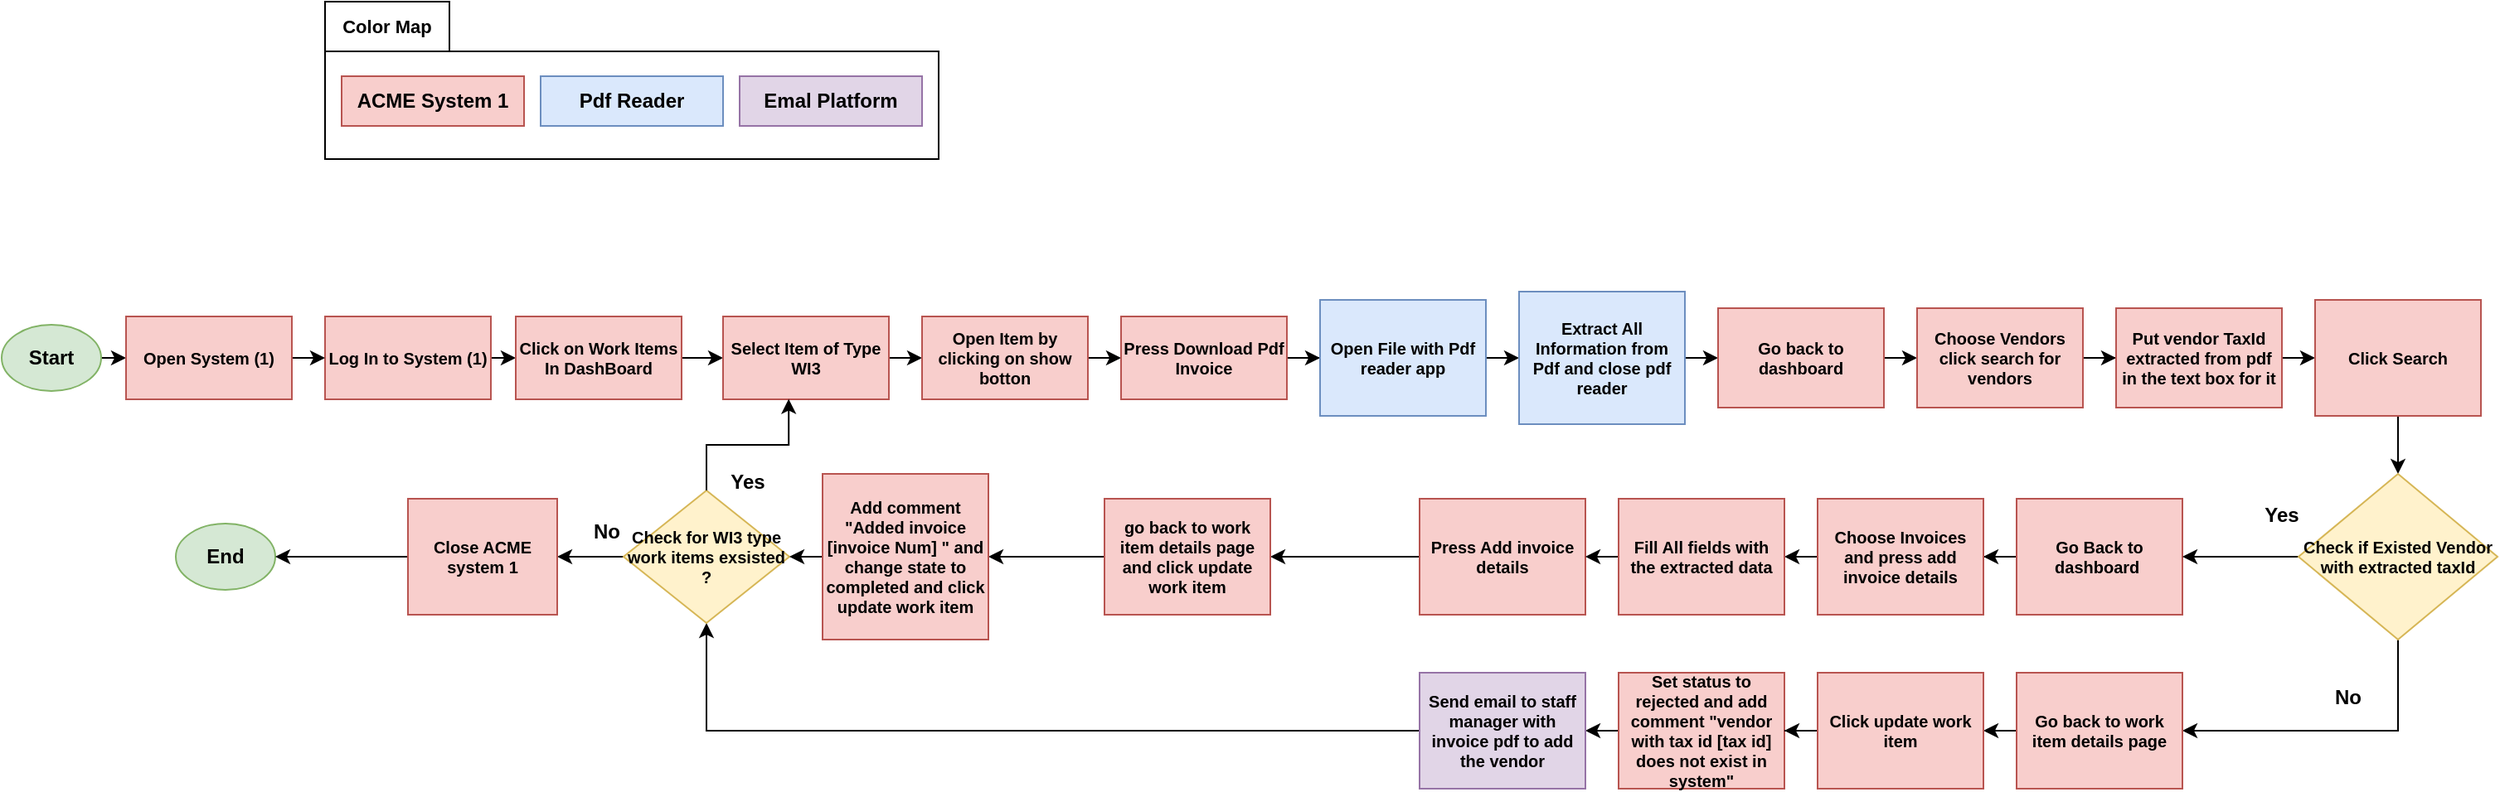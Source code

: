 <mxfile version="28.1.2">
  <diagram name="Page-1" id="OgczDqbIr2L5662pv4Uz">
    <mxGraphModel dx="1042" dy="626" grid="1" gridSize="10" guides="1" tooltips="1" connect="1" arrows="1" fold="1" page="1" pageScale="1" pageWidth="850" pageHeight="1100" math="0" shadow="0">
      <root>
        <mxCell id="0" />
        <mxCell id="1" parent="0" />
        <mxCell id="wFT2JARldyq9CAmPzzFJ-6" style="edgeStyle=orthogonalEdgeStyle;rounded=0;orthogonalLoop=1;jettySize=auto;html=1;exitX=1;exitY=0.5;exitDx=0;exitDy=0;entryX=0;entryY=0.5;entryDx=0;entryDy=0;" parent="1" source="wFT2JARldyq9CAmPzzFJ-1" target="wFT2JARldyq9CAmPzzFJ-5" edge="1">
          <mxGeometry relative="1" as="geometry" />
        </mxCell>
        <mxCell id="wFT2JARldyq9CAmPzzFJ-1" value="Start" style="ellipse;whiteSpace=wrap;html=1;fontStyle=1;fontSize=12;fillColor=#d5e8d4;strokeColor=#82b366;" parent="1" vertex="1">
          <mxGeometry x="5" y="300" width="60" height="40" as="geometry" />
        </mxCell>
        <mxCell id="wFT2JARldyq9CAmPzzFJ-8" style="edgeStyle=orthogonalEdgeStyle;rounded=0;orthogonalLoop=1;jettySize=auto;html=1;exitX=1;exitY=0.5;exitDx=0;exitDy=0;entryX=0;entryY=0.5;entryDx=0;entryDy=0;" parent="1" source="wFT2JARldyq9CAmPzzFJ-2" target="wFT2JARldyq9CAmPzzFJ-3" edge="1">
          <mxGeometry relative="1" as="geometry" />
        </mxCell>
        <mxCell id="wFT2JARldyq9CAmPzzFJ-2" value="Log In to System (1)" style="rounded=0;whiteSpace=wrap;html=1;fillColor=#f8cecc;strokeColor=#b85450;fontStyle=1;fontSize=10;" parent="1" vertex="1">
          <mxGeometry x="200" y="295" width="100" height="50" as="geometry" />
        </mxCell>
        <mxCell id="wFT2JARldyq9CAmPzzFJ-9" style="edgeStyle=orthogonalEdgeStyle;rounded=0;orthogonalLoop=1;jettySize=auto;html=1;exitX=1;exitY=0.5;exitDx=0;exitDy=0;entryX=0;entryY=0.5;entryDx=0;entryDy=0;" parent="1" source="wFT2JARldyq9CAmPzzFJ-3" target="wFT2JARldyq9CAmPzzFJ-4" edge="1">
          <mxGeometry relative="1" as="geometry" />
        </mxCell>
        <mxCell id="wFT2JARldyq9CAmPzzFJ-3" value="Click on Work Items In DashBoard" style="rounded=0;whiteSpace=wrap;html=1;fillColor=#f8cecc;strokeColor=#b85450;fontStyle=1;fontSize=10;" parent="1" vertex="1">
          <mxGeometry x="315" y="295" width="100" height="50" as="geometry" />
        </mxCell>
        <mxCell id="wFT2JARldyq9CAmPzzFJ-11" style="edgeStyle=orthogonalEdgeStyle;rounded=0;orthogonalLoop=1;jettySize=auto;html=1;exitX=1;exitY=0.5;exitDx=0;exitDy=0;entryX=0;entryY=0.5;entryDx=0;entryDy=0;" parent="1" source="wFT2JARldyq9CAmPzzFJ-4" target="wFT2JARldyq9CAmPzzFJ-10" edge="1">
          <mxGeometry relative="1" as="geometry" />
        </mxCell>
        <mxCell id="wFT2JARldyq9CAmPzzFJ-4" value="Select Item of Type WI3" style="rounded=0;whiteSpace=wrap;html=1;fillColor=#f8cecc;strokeColor=#b85450;fontStyle=1;fontSize=10;" parent="1" vertex="1">
          <mxGeometry x="440" y="295" width="100" height="50" as="geometry" />
        </mxCell>
        <mxCell id="wFT2JARldyq9CAmPzzFJ-7" style="edgeStyle=orthogonalEdgeStyle;rounded=0;orthogonalLoop=1;jettySize=auto;html=1;exitX=1;exitY=0.5;exitDx=0;exitDy=0;entryX=0;entryY=0.5;entryDx=0;entryDy=0;" parent="1" source="wFT2JARldyq9CAmPzzFJ-5" target="wFT2JARldyq9CAmPzzFJ-2" edge="1">
          <mxGeometry relative="1" as="geometry" />
        </mxCell>
        <mxCell id="wFT2JARldyq9CAmPzzFJ-5" value="Open System (1)" style="rounded=0;whiteSpace=wrap;html=1;fillColor=#f8cecc;strokeColor=#b85450;fontStyle=1;fontSize=10;" parent="1" vertex="1">
          <mxGeometry x="80" y="295" width="100" height="50" as="geometry" />
        </mxCell>
        <mxCell id="wFT2JARldyq9CAmPzzFJ-13" style="edgeStyle=orthogonalEdgeStyle;rounded=0;orthogonalLoop=1;jettySize=auto;html=1;exitX=1;exitY=0.5;exitDx=0;exitDy=0;entryX=0;entryY=0.5;entryDx=0;entryDy=0;" parent="1" source="wFT2JARldyq9CAmPzzFJ-10" target="wFT2JARldyq9CAmPzzFJ-12" edge="1">
          <mxGeometry relative="1" as="geometry" />
        </mxCell>
        <mxCell id="wFT2JARldyq9CAmPzzFJ-10" value="Open Item by clicking on show botton" style="rounded=0;whiteSpace=wrap;html=1;fillColor=#f8cecc;strokeColor=#b85450;fontStyle=1;fontSize=10;" parent="1" vertex="1">
          <mxGeometry x="560" y="295" width="100" height="50" as="geometry" />
        </mxCell>
        <mxCell id="wFT2JARldyq9CAmPzzFJ-15" style="edgeStyle=orthogonalEdgeStyle;rounded=0;orthogonalLoop=1;jettySize=auto;html=1;exitX=1;exitY=0.5;exitDx=0;exitDy=0;" parent="1" source="wFT2JARldyq9CAmPzzFJ-12" target="wFT2JARldyq9CAmPzzFJ-14" edge="1">
          <mxGeometry relative="1" as="geometry" />
        </mxCell>
        <mxCell id="wFT2JARldyq9CAmPzzFJ-12" value="Press Download Pdf Invoice" style="rounded=0;whiteSpace=wrap;html=1;fillColor=#f8cecc;strokeColor=#b85450;fontStyle=1;fontSize=10;" parent="1" vertex="1">
          <mxGeometry x="680" y="295" width="100" height="50" as="geometry" />
        </mxCell>
        <mxCell id="wFT2JARldyq9CAmPzzFJ-17" style="edgeStyle=orthogonalEdgeStyle;rounded=0;orthogonalLoop=1;jettySize=auto;html=1;exitX=1;exitY=0.5;exitDx=0;exitDy=0;entryX=0;entryY=0.5;entryDx=0;entryDy=0;" parent="1" source="wFT2JARldyq9CAmPzzFJ-14" target="wFT2JARldyq9CAmPzzFJ-16" edge="1">
          <mxGeometry relative="1" as="geometry" />
        </mxCell>
        <mxCell id="wFT2JARldyq9CAmPzzFJ-14" value="Open File with Pdf reader app" style="rounded=0;whiteSpace=wrap;html=1;fillColor=#dae8fc;strokeColor=#6c8ebf;fontStyle=1;fontSize=10;" parent="1" vertex="1">
          <mxGeometry x="800" y="285" width="100" height="70" as="geometry" />
        </mxCell>
        <mxCell id="wFT2JARldyq9CAmPzzFJ-19" style="edgeStyle=orthogonalEdgeStyle;rounded=0;orthogonalLoop=1;jettySize=auto;html=1;exitX=1;exitY=0.5;exitDx=0;exitDy=0;entryX=0;entryY=0.5;entryDx=0;entryDy=0;" parent="1" source="wFT2JARldyq9CAmPzzFJ-16" target="wFT2JARldyq9CAmPzzFJ-18" edge="1">
          <mxGeometry relative="1" as="geometry" />
        </mxCell>
        <mxCell id="wFT2JARldyq9CAmPzzFJ-16" value="Extract All Information from Pdf and close pdf reader" style="rounded=0;whiteSpace=wrap;html=1;fillColor=#dae8fc;strokeColor=#6c8ebf;fontStyle=1;fontSize=10;" parent="1" vertex="1">
          <mxGeometry x="920" y="280" width="100" height="80" as="geometry" />
        </mxCell>
        <mxCell id="wFT2JARldyq9CAmPzzFJ-21" style="edgeStyle=orthogonalEdgeStyle;rounded=0;orthogonalLoop=1;jettySize=auto;html=1;exitX=1;exitY=0.5;exitDx=0;exitDy=0;entryX=0;entryY=0.5;entryDx=0;entryDy=0;" parent="1" source="wFT2JARldyq9CAmPzzFJ-18" target="wFT2JARldyq9CAmPzzFJ-20" edge="1">
          <mxGeometry relative="1" as="geometry" />
        </mxCell>
        <mxCell id="wFT2JARldyq9CAmPzzFJ-18" value="Go back to dashboard" style="rounded=0;whiteSpace=wrap;html=1;fillColor=#f8cecc;strokeColor=#b85450;fontStyle=1;fontSize=10;" parent="1" vertex="1">
          <mxGeometry x="1040" y="290" width="100" height="60" as="geometry" />
        </mxCell>
        <mxCell id="wFT2JARldyq9CAmPzzFJ-23" style="edgeStyle=orthogonalEdgeStyle;rounded=0;orthogonalLoop=1;jettySize=auto;html=1;exitX=1;exitY=0.5;exitDx=0;exitDy=0;" parent="1" source="wFT2JARldyq9CAmPzzFJ-20" target="wFT2JARldyq9CAmPzzFJ-22" edge="1">
          <mxGeometry relative="1" as="geometry" />
        </mxCell>
        <mxCell id="wFT2JARldyq9CAmPzzFJ-20" value="Choose Vendors click search for vendors" style="rounded=0;whiteSpace=wrap;html=1;fillColor=#f8cecc;strokeColor=#b85450;fontStyle=1;fontSize=10;" parent="1" vertex="1">
          <mxGeometry x="1160" y="290" width="100" height="60" as="geometry" />
        </mxCell>
        <mxCell id="wFT2JARldyq9CAmPzzFJ-25" style="edgeStyle=orthogonalEdgeStyle;rounded=0;orthogonalLoop=1;jettySize=auto;html=1;exitX=1;exitY=0.5;exitDx=0;exitDy=0;entryX=0;entryY=0.5;entryDx=0;entryDy=0;" parent="1" source="wFT2JARldyq9CAmPzzFJ-22" target="wFT2JARldyq9CAmPzzFJ-24" edge="1">
          <mxGeometry relative="1" as="geometry" />
        </mxCell>
        <mxCell id="wFT2JARldyq9CAmPzzFJ-22" value="Put vendor TaxId extracted from pdf in the text box for it" style="rounded=0;whiteSpace=wrap;html=1;fillColor=#f8cecc;strokeColor=#b85450;fontStyle=1;fontSize=10;" parent="1" vertex="1">
          <mxGeometry x="1280" y="290" width="100" height="60" as="geometry" />
        </mxCell>
        <mxCell id="-oTOBuLQL6dxIui6woNZ-2" style="edgeStyle=orthogonalEdgeStyle;rounded=0;orthogonalLoop=1;jettySize=auto;html=1;exitX=0.5;exitY=1;exitDx=0;exitDy=0;entryX=0.5;entryY=0;entryDx=0;entryDy=0;" parent="1" source="wFT2JARldyq9CAmPzzFJ-24" target="-oTOBuLQL6dxIui6woNZ-1" edge="1">
          <mxGeometry relative="1" as="geometry" />
        </mxCell>
        <mxCell id="wFT2JARldyq9CAmPzzFJ-24" value="Click Search" style="rounded=0;whiteSpace=wrap;html=1;fillColor=#f8cecc;strokeColor=#b85450;fontStyle=1;fontSize=10;" parent="1" vertex="1">
          <mxGeometry x="1400" y="285" width="100" height="70" as="geometry" />
        </mxCell>
        <mxCell id="-oTOBuLQL6dxIui6woNZ-13" style="edgeStyle=orthogonalEdgeStyle;rounded=0;orthogonalLoop=1;jettySize=auto;html=1;exitX=0;exitY=0.5;exitDx=0;exitDy=0;" parent="1" source="wFT2JARldyq9CAmPzzFJ-34" target="-oTOBuLQL6dxIui6woNZ-4" edge="1">
          <mxGeometry relative="1" as="geometry" />
        </mxCell>
        <mxCell id="wFT2JARldyq9CAmPzzFJ-34" value="Go Back to dashboard&amp;nbsp;" style="rounded=0;whiteSpace=wrap;html=1;fillColor=#f8cecc;strokeColor=#b85450;fontStyle=1;fontSize=10;" parent="1" vertex="1">
          <mxGeometry x="1220" y="405" width="100" height="70" as="geometry" />
        </mxCell>
        <mxCell id="wFT2JARldyq9CAmPzzFJ-38" value="Yes" style="text;html=1;align=center;verticalAlign=middle;whiteSpace=wrap;rounded=0;fontStyle=1" parent="1" vertex="1">
          <mxGeometry x="1350" y="400" width="60" height="30" as="geometry" />
        </mxCell>
        <mxCell id="wFT2JARldyq9CAmPzzFJ-39" value="No" style="text;html=1;align=center;verticalAlign=middle;whiteSpace=wrap;rounded=0;fontStyle=1" parent="1" vertex="1">
          <mxGeometry x="1390" y="510" width="60" height="30" as="geometry" />
        </mxCell>
        <mxCell id="-oTOBuLQL6dxIui6woNZ-16" style="edgeStyle=orthogonalEdgeStyle;rounded=0;orthogonalLoop=1;jettySize=auto;html=1;exitX=0;exitY=0.5;exitDx=0;exitDy=0;entryX=1;entryY=0.5;entryDx=0;entryDy=0;" parent="1" source="wFT2JARldyq9CAmPzzFJ-40" target="-oTOBuLQL6dxIui6woNZ-8" edge="1">
          <mxGeometry relative="1" as="geometry">
            <mxPoint x="840" y="440" as="targetPoint" />
          </mxGeometry>
        </mxCell>
        <mxCell id="wFT2JARldyq9CAmPzzFJ-40" value="Press Add invoice details" style="rounded=0;whiteSpace=wrap;html=1;fillColor=#f8cecc;strokeColor=#b85450;fontStyle=1;fontSize=10;" parent="1" vertex="1">
          <mxGeometry x="860" y="405" width="100" height="70" as="geometry" />
        </mxCell>
        <mxCell id="-oTOBuLQL6dxIui6woNZ-17" style="edgeStyle=orthogonalEdgeStyle;rounded=0;orthogonalLoop=1;jettySize=auto;html=1;exitX=0;exitY=0.5;exitDx=0;exitDy=0;entryX=1;entryY=0.5;entryDx=0;entryDy=0;" parent="1" target="-oTOBuLQL6dxIui6woNZ-8" edge="1">
          <mxGeometry relative="1" as="geometry">
            <mxPoint x="740" y="440" as="sourcePoint" />
          </mxGeometry>
        </mxCell>
        <mxCell id="wFT2JARldyq9CAmPzzFJ-48" style="edgeStyle=orthogonalEdgeStyle;rounded=0;orthogonalLoop=1;jettySize=auto;html=1;exitX=0;exitY=0.5;exitDx=0;exitDy=0;entryX=1;entryY=0.5;entryDx=0;entryDy=0;" parent="1" source="wFT2JARldyq9CAmPzzFJ-44" target="wFT2JARldyq9CAmPzzFJ-46" edge="1">
          <mxGeometry relative="1" as="geometry" />
        </mxCell>
        <mxCell id="wFT2JARldyq9CAmPzzFJ-44" value="Set status to rejected and add comment &quot;vendor with tax id [tax id] does not exist in system&quot;" style="rounded=0;whiteSpace=wrap;html=1;fillColor=#f8cecc;strokeColor=#b85450;fontStyle=1;fontSize=10;" parent="1" vertex="1">
          <mxGeometry x="980" y="510" width="100" height="70" as="geometry" />
        </mxCell>
        <mxCell id="HL2QyfoyAzH8qBUsaHQY-1" style="edgeStyle=orthogonalEdgeStyle;rounded=0;orthogonalLoop=1;jettySize=auto;html=1;exitX=0;exitY=0.5;exitDx=0;exitDy=0;entryX=0.5;entryY=1;entryDx=0;entryDy=0;" parent="1" source="wFT2JARldyq9CAmPzzFJ-46" target="wFT2JARldyq9CAmPzzFJ-50" edge="1">
          <mxGeometry relative="1" as="geometry" />
        </mxCell>
        <mxCell id="wFT2JARldyq9CAmPzzFJ-46" value="Send email to staff manager with invoice pdf to add the vendor" style="rounded=0;whiteSpace=wrap;html=1;fillColor=#e1d5e7;strokeColor=#9673a6;fontStyle=1;fontSize=10;" parent="1" vertex="1">
          <mxGeometry x="860" y="510" width="100" height="70" as="geometry" />
        </mxCell>
        <mxCell id="-oTOBuLQL6dxIui6woNZ-19" style="edgeStyle=orthogonalEdgeStyle;rounded=0;orthogonalLoop=1;jettySize=auto;html=1;exitX=0;exitY=0.5;exitDx=0;exitDy=0;" parent="1" source="wFT2JARldyq9CAmPzzFJ-50" edge="1">
          <mxGeometry relative="1" as="geometry">
            <mxPoint x="340" y="440" as="targetPoint" />
          </mxGeometry>
        </mxCell>
        <mxCell id="wFT2JARldyq9CAmPzzFJ-50" value="Check for WI3 type work items exsisted ?" style="rhombus;whiteSpace=wrap;html=1;fillColor=#fff2cc;strokeColor=#d6b656;fontStyle=1;fontSize=10;" parent="1" vertex="1">
          <mxGeometry x="380" y="400" width="100" height="80" as="geometry" />
        </mxCell>
        <mxCell id="wFT2JARldyq9CAmPzzFJ-60" value="End" style="ellipse;whiteSpace=wrap;html=1;fontStyle=1;fontSize=12;fillColor=#d5e8d4;strokeColor=#82b366;" parent="1" vertex="1">
          <mxGeometry x="110" y="420" width="60" height="40" as="geometry" />
        </mxCell>
        <mxCell id="c6uSJeGuoPB6IzsrEqpJ-4" value="ACME System 1" style="rounded=0;whiteSpace=wrap;html=1;fillColor=#f8cecc;strokeColor=#b85450;fontStyle=1" parent="1" vertex="1">
          <mxGeometry x="210" y="150" width="110" height="30" as="geometry" />
        </mxCell>
        <mxCell id="c6uSJeGuoPB6IzsrEqpJ-5" value="Pdf Reader" style="rounded=0;whiteSpace=wrap;html=1;fillColor=#dae8fc;strokeColor=#6c8ebf;fontStyle=1" parent="1" vertex="1">
          <mxGeometry x="330" y="150" width="110" height="30" as="geometry" />
        </mxCell>
        <mxCell id="c6uSJeGuoPB6IzsrEqpJ-8" value="" style="rounded=0;whiteSpace=wrap;html=1;fillColor=none;" parent="1" vertex="1">
          <mxGeometry x="200" y="135" width="370" height="65" as="geometry" />
        </mxCell>
        <mxCell id="c6uSJeGuoPB6IzsrEqpJ-9" value="Color Map" style="text;html=1;align=center;verticalAlign=middle;whiteSpace=wrap;rounded=0;strokeColor=default;fontStyle=1;fontSize=11;" parent="1" vertex="1">
          <mxGeometry x="200" y="105" width="75" height="30" as="geometry" />
        </mxCell>
        <mxCell id="-oTOBuLQL6dxIui6woNZ-20" style="edgeStyle=orthogonalEdgeStyle;rounded=0;orthogonalLoop=1;jettySize=auto;html=1;exitX=0;exitY=0.5;exitDx=0;exitDy=0;" parent="1" source="KwnlyOBHrBYyayT5PCOi-1" edge="1">
          <mxGeometry relative="1" as="geometry">
            <mxPoint x="170" y="440" as="targetPoint" />
          </mxGeometry>
        </mxCell>
        <mxCell id="KwnlyOBHrBYyayT5PCOi-1" value="Close ACME system 1" style="rounded=0;whiteSpace=wrap;html=1;fillColor=#f8cecc;strokeColor=#b85450;fontStyle=1;fontSize=10;" parent="1" vertex="1">
          <mxGeometry x="250" y="405" width="90" height="70" as="geometry" />
        </mxCell>
        <mxCell id="-oTOBuLQL6dxIui6woNZ-6" style="edgeStyle=orthogonalEdgeStyle;rounded=0;orthogonalLoop=1;jettySize=auto;html=1;exitX=0;exitY=0.5;exitDx=0;exitDy=0;entryX=1;entryY=0.5;entryDx=0;entryDy=0;" parent="1" source="-oTOBuLQL6dxIui6woNZ-1" target="wFT2JARldyq9CAmPzzFJ-34" edge="1">
          <mxGeometry relative="1" as="geometry" />
        </mxCell>
        <mxCell id="-oTOBuLQL6dxIui6woNZ-23" style="edgeStyle=orthogonalEdgeStyle;rounded=0;orthogonalLoop=1;jettySize=auto;html=1;exitX=0.5;exitY=1;exitDx=0;exitDy=0;entryX=1;entryY=0.5;entryDx=0;entryDy=0;" parent="1" source="-oTOBuLQL6dxIui6woNZ-1" target="-oTOBuLQL6dxIui6woNZ-22" edge="1">
          <mxGeometry relative="1" as="geometry" />
        </mxCell>
        <mxCell id="-oTOBuLQL6dxIui6woNZ-1" value="Check if Existed Vendor with extracted taxId" style="rhombus;whiteSpace=wrap;html=1;fillColor=#fff2cc;strokeColor=#d6b656;fontStyle=1;fontSize=10;" parent="1" vertex="1">
          <mxGeometry x="1390" y="390" width="120" height="100" as="geometry" />
        </mxCell>
        <mxCell id="-oTOBuLQL6dxIui6woNZ-14" style="edgeStyle=orthogonalEdgeStyle;rounded=0;orthogonalLoop=1;jettySize=auto;html=1;exitX=0;exitY=0.5;exitDx=0;exitDy=0;entryX=1;entryY=0.5;entryDx=0;entryDy=0;" parent="1" source="-oTOBuLQL6dxIui6woNZ-4" target="-oTOBuLQL6dxIui6woNZ-5" edge="1">
          <mxGeometry relative="1" as="geometry" />
        </mxCell>
        <mxCell id="-oTOBuLQL6dxIui6woNZ-4" value="Choose Invoices and press add invoice details" style="rounded=0;whiteSpace=wrap;html=1;fillColor=#f8cecc;strokeColor=#b85450;fontStyle=1;fontSize=10;" parent="1" vertex="1">
          <mxGeometry x="1100" y="405" width="100" height="70" as="geometry" />
        </mxCell>
        <mxCell id="-oTOBuLQL6dxIui6woNZ-15" style="edgeStyle=orthogonalEdgeStyle;rounded=0;orthogonalLoop=1;jettySize=auto;html=1;exitX=0;exitY=0.5;exitDx=0;exitDy=0;entryX=1;entryY=0.5;entryDx=0;entryDy=0;" parent="1" source="-oTOBuLQL6dxIui6woNZ-5" target="wFT2JARldyq9CAmPzzFJ-40" edge="1">
          <mxGeometry relative="1" as="geometry" />
        </mxCell>
        <mxCell id="-oTOBuLQL6dxIui6woNZ-5" value="Fill All fields with the extracted data" style="rounded=0;whiteSpace=wrap;html=1;fillColor=#f8cecc;strokeColor=#b85450;fontStyle=1;fontSize=10;" parent="1" vertex="1">
          <mxGeometry x="980" y="405" width="100" height="70" as="geometry" />
        </mxCell>
        <mxCell id="-oTOBuLQL6dxIui6woNZ-7" value="Emal Platform" style="rounded=0;whiteSpace=wrap;html=1;fillColor=#e1d5e7;strokeColor=#9673a6;fontStyle=1" parent="1" vertex="1">
          <mxGeometry x="450" y="150" width="110" height="30" as="geometry" />
        </mxCell>
        <mxCell id="-oTOBuLQL6dxIui6woNZ-18" style="edgeStyle=orthogonalEdgeStyle;rounded=0;orthogonalLoop=1;jettySize=auto;html=1;exitX=0;exitY=0.5;exitDx=0;exitDy=0;entryX=1;entryY=0.5;entryDx=0;entryDy=0;" parent="1" source="-oTOBuLQL6dxIui6woNZ-8" target="-oTOBuLQL6dxIui6woNZ-9" edge="1">
          <mxGeometry relative="1" as="geometry" />
        </mxCell>
        <mxCell id="-oTOBuLQL6dxIui6woNZ-8" value="go back to work item details page and click update work item" style="rounded=0;whiteSpace=wrap;html=1;fillColor=#f8cecc;strokeColor=#b85450;fontStyle=1;fontSize=10;" parent="1" vertex="1">
          <mxGeometry x="670" y="405" width="100" height="70" as="geometry" />
        </mxCell>
        <mxCell id="-oTOBuLQL6dxIui6woNZ-10" style="edgeStyle=orthogonalEdgeStyle;rounded=0;orthogonalLoop=1;jettySize=auto;html=1;exitX=0;exitY=0.5;exitDx=0;exitDy=0;entryX=1;entryY=0.5;entryDx=0;entryDy=0;" parent="1" source="-oTOBuLQL6dxIui6woNZ-9" target="wFT2JARldyq9CAmPzzFJ-50" edge="1">
          <mxGeometry relative="1" as="geometry" />
        </mxCell>
        <mxCell id="-oTOBuLQL6dxIui6woNZ-9" value="Add comment &quot;Added invoice [invoice Num] &quot; and change state to completed and click update work item" style="rounded=0;whiteSpace=wrap;html=1;fillColor=#f8cecc;strokeColor=#b85450;fontStyle=1;fontSize=10;" parent="1" vertex="1">
          <mxGeometry x="500" y="390" width="100" height="100" as="geometry" />
        </mxCell>
        <mxCell id="-oTOBuLQL6dxIui6woNZ-11" style="edgeStyle=orthogonalEdgeStyle;rounded=0;orthogonalLoop=1;jettySize=auto;html=1;exitX=0.5;exitY=0;exitDx=0;exitDy=0;entryX=0.396;entryY=0.996;entryDx=0;entryDy=0;entryPerimeter=0;" parent="1" source="wFT2JARldyq9CAmPzzFJ-50" target="wFT2JARldyq9CAmPzzFJ-4" edge="1">
          <mxGeometry relative="1" as="geometry" />
        </mxCell>
        <mxCell id="-oTOBuLQL6dxIui6woNZ-12" value="Yes" style="text;html=1;align=center;verticalAlign=middle;whiteSpace=wrap;rounded=0;fontStyle=1" parent="1" vertex="1">
          <mxGeometry x="425" y="380" width="60" height="30" as="geometry" />
        </mxCell>
        <mxCell id="-oTOBuLQL6dxIui6woNZ-21" value="No" style="text;html=1;align=center;verticalAlign=middle;whiteSpace=wrap;rounded=0;fontStyle=1" parent="1" vertex="1">
          <mxGeometry x="340" y="410" width="60" height="30" as="geometry" />
        </mxCell>
        <mxCell id="-oTOBuLQL6dxIui6woNZ-25" style="edgeStyle=orthogonalEdgeStyle;rounded=0;orthogonalLoop=1;jettySize=auto;html=1;exitX=0;exitY=0.5;exitDx=0;exitDy=0;entryX=1;entryY=0.5;entryDx=0;entryDy=0;" parent="1" source="-oTOBuLQL6dxIui6woNZ-22" target="-oTOBuLQL6dxIui6woNZ-24" edge="1">
          <mxGeometry relative="1" as="geometry" />
        </mxCell>
        <mxCell id="-oTOBuLQL6dxIui6woNZ-22" value="Go back to work item details page" style="rounded=0;whiteSpace=wrap;html=1;fillColor=#f8cecc;strokeColor=#b85450;fontStyle=1;fontSize=10;" parent="1" vertex="1">
          <mxGeometry x="1220" y="510" width="100" height="70" as="geometry" />
        </mxCell>
        <mxCell id="-oTOBuLQL6dxIui6woNZ-26" style="edgeStyle=orthogonalEdgeStyle;rounded=0;orthogonalLoop=1;jettySize=auto;html=1;exitX=0;exitY=0.5;exitDx=0;exitDy=0;" parent="1" source="-oTOBuLQL6dxIui6woNZ-24" target="wFT2JARldyq9CAmPzzFJ-44" edge="1">
          <mxGeometry relative="1" as="geometry" />
        </mxCell>
        <mxCell id="-oTOBuLQL6dxIui6woNZ-24" value="Click update work item" style="rounded=0;whiteSpace=wrap;html=1;fillColor=#f8cecc;strokeColor=#b85450;fontStyle=1;fontSize=10;" parent="1" vertex="1">
          <mxGeometry x="1100" y="510" width="100" height="70" as="geometry" />
        </mxCell>
      </root>
    </mxGraphModel>
  </diagram>
</mxfile>
